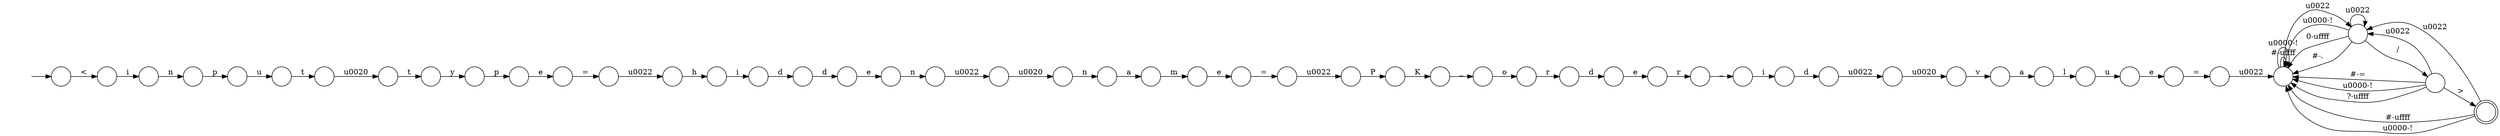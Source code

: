 digraph Automaton {
  rankdir = LR;
  0 [shape=circle,label=""];
  0 -> 48 [label="P"]
  1 [shape=circle,label=""];
  1 -> 28 [label="\u0022"]
  2 [shape=circle,label=""];
  2 -> 16 [label="n"]
  3 [shape=circle,label=""];
  3 -> 50 [label="="]
  4 [shape=circle,label=""];
  4 -> 9 [label="e"]
  5 [shape=circle,label=""];
  5 -> 5 [label="\u0022"]
  5 -> 23 [label="/"]
  5 -> 49 [label="\u0000-!"]
  5 -> 49 [label="0-\uffff"]
  5 -> 49 [label="#-."]
  6 [shape=circle,label=""];
  6 -> 29 [label="i"]
  7 [shape=circle,label=""];
  7 -> 32 [label="d"]
  8 [shape=circle,label=""];
  8 -> 3 [label="e"]
  9 [shape=circle,label=""];
  9 -> 45 [label="r"]
  10 [shape=circle,label=""];
  10 -> 8 [label="p"]
  11 [shape=circle,label=""];
  11 -> 42 [label="e"]
  12 [shape=circle,label=""];
  12 -> 40 [label="u"]
  13 [shape=circle,label=""];
  13 -> 46 [label="o"]
  14 [shape=circle,label=""];
  14 -> 18 [label="h"]
  15 [shape=circle,label=""];
  15 -> 2 [label="\u0020"]
  16 [shape=circle,label=""];
  16 -> 19 [label="a"]
  17 [shape=doublecircle,label=""];
  17 -> 5 [label="\u0022"]
  17 -> 49 [label="#-\uffff"]
  17 -> 49 [label="\u0000-!"]
  18 [shape=circle,label=""];
  18 -> 35 [label="i"]
  19 [shape=circle,label=""];
  19 -> 11 [label="m"]
  20 [shape=circle,label=""];
  20 -> 27 [label="n"]
  21 [shape=circle,label=""];
  21 -> 22 [label="n"]
  22 [shape=circle,label=""];
  22 -> 12 [label="p"]
  23 [shape=circle,label=""];
  23 -> 5 [label="\u0022"]
  23 -> 49 [label="#-="]
  23 -> 49 [label="\u0000-!"]
  23 -> 17 [label=">"]
  23 -> 49 [label="?-\uffff"]
  24 [shape=circle,label=""];
  24 -> 21 [label="i"]
  25 [shape=circle,label=""];
  25 -> 13 [label="_"]
  26 [shape=circle,label=""];
  26 -> 44 [label="e"]
  27 [shape=circle,label=""];
  27 -> 15 [label="\u0022"]
  28 [shape=circle,label=""];
  28 -> 33 [label="\u0020"]
  29 [shape=circle,label=""];
  29 -> 1 [label="d"]
  30 [shape=circle,label=""];
  30 -> 49 [label="\u0022"]
  31 [shape=circle,label=""];
  31 -> 37 [label="l"]
  32 [shape=circle,label=""];
  32 -> 20 [label="e"]
  33 [shape=circle,label=""];
  33 -> 39 [label="v"]
  34 [shape=circle,label=""];
  initial [shape=plaintext,label=""];
  initial -> 34
  34 -> 24 [label="<"]
  35 [shape=circle,label=""];
  35 -> 7 [label="d"]
  36 [shape=circle,label=""];
  36 -> 10 [label="y"]
  37 [shape=circle,label=""];
  37 -> 26 [label="u"]
  38 [shape=circle,label=""];
  38 -> 36 [label="t"]
  39 [shape=circle,label=""];
  39 -> 31 [label="a"]
  40 [shape=circle,label=""];
  40 -> 41 [label="t"]
  41 [shape=circle,label=""];
  41 -> 38 [label="\u0020"]
  42 [shape=circle,label=""];
  42 -> 47 [label="="]
  43 [shape=circle,label=""];
  43 -> 4 [label="d"]
  44 [shape=circle,label=""];
  44 -> 30 [label="="]
  45 [shape=circle,label=""];
  45 -> 6 [label="_"]
  46 [shape=circle,label=""];
  46 -> 43 [label="r"]
  47 [shape=circle,label=""];
  47 -> 0 [label="\u0022"]
  48 [shape=circle,label=""];
  48 -> 25 [label="K"]
  49 [shape=circle,label=""];
  49 -> 5 [label="\u0022"]
  49 -> 49 [label="#-\uffff"]
  49 -> 49 [label="\u0000-!"]
  50 [shape=circle,label=""];
  50 -> 14 [label="\u0022"]
}


